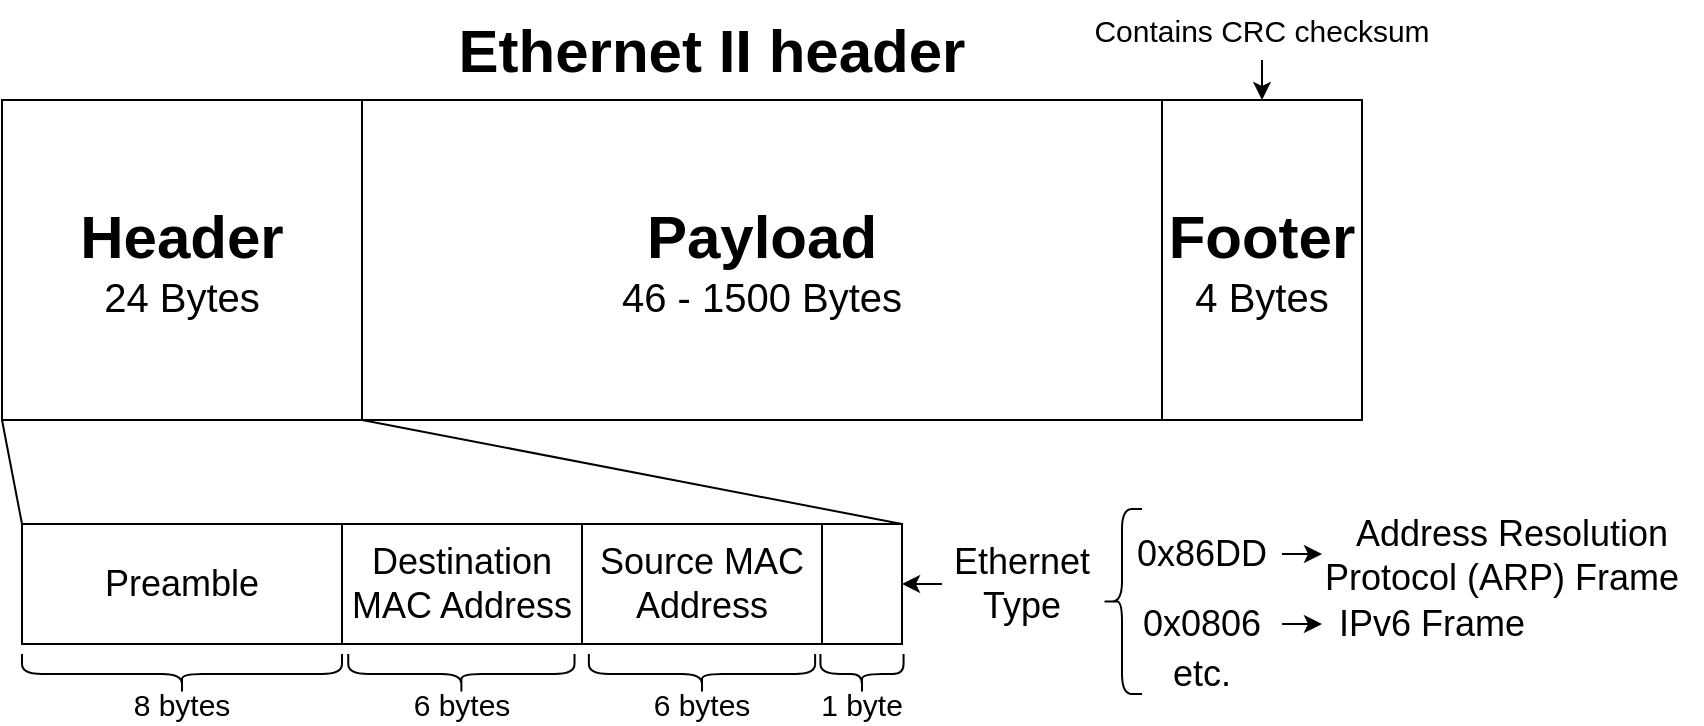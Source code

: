 <mxfile version="13.9.9" type="device"><diagram id="VI4CnputPfJcqKYssm9f" name="Page-1"><mxGraphModel dx="1747" dy="966" grid="1" gridSize="10" guides="1" tooltips="1" connect="1" arrows="1" fold="1" page="1" pageScale="1" pageWidth="850" pageHeight="1100" math="0" shadow="0"><root><mxCell id="0"/><mxCell id="1" parent="0"/><mxCell id="fRtrBZ5U05ncwxFde9_W-2" value="&lt;font style=&quot;font-size: 30px&quot;&gt;&lt;b&gt;Header&lt;/b&gt;&lt;/font&gt;&lt;br style=&quot;font-size: 20px&quot;&gt;24 Bytes" style="rounded=0;whiteSpace=wrap;html=1;fontSize=20;" vertex="1" parent="1"><mxGeometry x="20" y="320" width="180" height="160" as="geometry"/></mxCell><mxCell id="fRtrBZ5U05ncwxFde9_W-3" value="&lt;font style=&quot;font-size: 30px&quot;&gt;&lt;b&gt;Footer&lt;/b&gt;&lt;/font&gt;&lt;br style=&quot;font-size: 20px&quot;&gt;4 Bytes" style="rounded=0;whiteSpace=wrap;html=1;fontSize=20;" vertex="1" parent="1"><mxGeometry x="600" y="320" width="100" height="160" as="geometry"/></mxCell><mxCell id="fRtrBZ5U05ncwxFde9_W-4" value="&lt;font style=&quot;font-size: 30px&quot;&gt;&lt;b&gt;Payload&lt;/b&gt;&lt;br&gt;&lt;/font&gt;46 - 1500 Bytes" style="rounded=0;whiteSpace=wrap;html=1;fontSize=20;" vertex="1" parent="1"><mxGeometry x="200" y="320" width="400" height="160" as="geometry"/></mxCell><mxCell id="fRtrBZ5U05ncwxFde9_W-5" value="Preamble" style="rounded=0;whiteSpace=wrap;html=1;fontSize=18;" vertex="1" parent="1"><mxGeometry x="30" y="532" width="160" height="60" as="geometry"/></mxCell><mxCell id="fRtrBZ5U05ncwxFde9_W-6" value="Destination MAC Address" style="rounded=0;whiteSpace=wrap;html=1;fontSize=18;" vertex="1" parent="1"><mxGeometry x="190" y="532" width="120" height="60" as="geometry"/></mxCell><mxCell id="fRtrBZ5U05ncwxFde9_W-9" value="Source MAC Address" style="rounded=0;whiteSpace=wrap;html=1;fontSize=18;" vertex="1" parent="1"><mxGeometry x="310" y="532" width="120" height="60" as="geometry"/></mxCell><mxCell id="fRtrBZ5U05ncwxFde9_W-10" value="" style="rounded=0;whiteSpace=wrap;html=1;fontSize=20;" vertex="1" parent="1"><mxGeometry x="430" y="532" width="40" height="60" as="geometry"/></mxCell><mxCell id="fRtrBZ5U05ncwxFde9_W-12" style="edgeStyle=orthogonalEdgeStyle;rounded=0;orthogonalLoop=1;jettySize=auto;html=1;exitX=0;exitY=0.5;exitDx=0;exitDy=0;entryX=1;entryY=0.5;entryDx=0;entryDy=0;fontSize=20;" edge="1" parent="1" source="fRtrBZ5U05ncwxFde9_W-11" target="fRtrBZ5U05ncwxFde9_W-10"><mxGeometry relative="1" as="geometry"/></mxCell><mxCell id="fRtrBZ5U05ncwxFde9_W-11" value="Ethernet Type" style="text;html=1;strokeColor=none;fillColor=none;align=center;verticalAlign=middle;whiteSpace=wrap;rounded=0;fontSize=18;" vertex="1" parent="1"><mxGeometry x="490" y="542" width="80" height="40" as="geometry"/></mxCell><mxCell id="fRtrBZ5U05ncwxFde9_W-13" value="" style="endArrow=none;html=1;fontSize=20;entryX=0;entryY=1;entryDx=0;entryDy=0;exitX=0;exitY=0;exitDx=0;exitDy=0;" edge="1" parent="1" source="fRtrBZ5U05ncwxFde9_W-5" target="fRtrBZ5U05ncwxFde9_W-2"><mxGeometry width="50" height="50" relative="1" as="geometry"><mxPoint x="-20" y="560" as="sourcePoint"/><mxPoint x="30" y="510" as="targetPoint"/></mxGeometry></mxCell><mxCell id="fRtrBZ5U05ncwxFde9_W-14" value="" style="endArrow=none;html=1;fontSize=20;entryX=1;entryY=1;entryDx=0;entryDy=0;exitX=1;exitY=0;exitDx=0;exitDy=0;" edge="1" parent="1" source="fRtrBZ5U05ncwxFde9_W-10" target="fRtrBZ5U05ncwxFde9_W-2"><mxGeometry width="50" height="50" relative="1" as="geometry"><mxPoint x="90" y="560" as="sourcePoint"/><mxPoint x="90" y="490" as="targetPoint"/></mxGeometry></mxCell><mxCell id="fRtrBZ5U05ncwxFde9_W-15" value="8 bytes" style="text;html=1;strokeColor=none;fillColor=none;align=center;verticalAlign=middle;whiteSpace=wrap;rounded=0;fontSize=15;" vertex="1" parent="1"><mxGeometry x="65" y="612" width="90" height="20" as="geometry"/></mxCell><mxCell id="fRtrBZ5U05ncwxFde9_W-16" value="" style="shape=curlyBracket;whiteSpace=wrap;html=1;rounded=1;fontSize=15;rotation=-90;" vertex="1" parent="1"><mxGeometry x="100" y="527" width="20" height="160" as="geometry"/></mxCell><mxCell id="fRtrBZ5U05ncwxFde9_W-17" value="" style="shape=curlyBracket;whiteSpace=wrap;html=1;rounded=1;fontSize=15;rotation=-90;" vertex="1" parent="1"><mxGeometry x="239.69" y="550.44" width="20" height="113.13" as="geometry"/></mxCell><mxCell id="fRtrBZ5U05ncwxFde9_W-18" value="6 bytes" style="text;html=1;strokeColor=none;fillColor=none;align=center;verticalAlign=middle;whiteSpace=wrap;rounded=0;fontSize=15;" vertex="1" parent="1"><mxGeometry x="205" y="612" width="90" height="20" as="geometry"/></mxCell><mxCell id="fRtrBZ5U05ncwxFde9_W-19" value="6 bytes" style="text;html=1;strokeColor=none;fillColor=none;align=center;verticalAlign=middle;whiteSpace=wrap;rounded=0;fontSize=15;" vertex="1" parent="1"><mxGeometry x="325" y="612" width="90" height="20" as="geometry"/></mxCell><mxCell id="fRtrBZ5U05ncwxFde9_W-21" value="" style="shape=curlyBracket;whiteSpace=wrap;html=1;rounded=1;fontSize=15;rotation=-90;" vertex="1" parent="1"><mxGeometry x="360" y="550.44" width="20" height="113.13" as="geometry"/></mxCell><mxCell id="fRtrBZ5U05ncwxFde9_W-22" value="" style="shape=curlyBracket;whiteSpace=wrap;html=1;rounded=1;fontSize=15;rotation=-90;" vertex="1" parent="1"><mxGeometry x="440" y="586.23" width="20" height="41.56" as="geometry"/></mxCell><mxCell id="fRtrBZ5U05ncwxFde9_W-23" value="1 byte" style="text;html=1;strokeColor=none;fillColor=none;align=center;verticalAlign=middle;whiteSpace=wrap;rounded=0;fontSize=15;" vertex="1" parent="1"><mxGeometry x="405" y="612" width="90" height="20" as="geometry"/></mxCell><mxCell id="fRtrBZ5U05ncwxFde9_W-26" style="edgeStyle=orthogonalEdgeStyle;rounded=0;orthogonalLoop=1;jettySize=auto;html=1;exitX=0.5;exitY=1;exitDx=0;exitDy=0;entryX=0.5;entryY=0;entryDx=0;entryDy=0;fontSize=19;" edge="1" parent="1" source="fRtrBZ5U05ncwxFde9_W-25" target="fRtrBZ5U05ncwxFde9_W-3"><mxGeometry relative="1" as="geometry"/></mxCell><mxCell id="fRtrBZ5U05ncwxFde9_W-25" value="Contains CRC checksum" style="text;html=1;strokeColor=none;fillColor=none;align=center;verticalAlign=middle;whiteSpace=wrap;rounded=0;fontSize=15;" vertex="1" parent="1"><mxGeometry x="560" y="270" width="180" height="30" as="geometry"/></mxCell><mxCell id="fRtrBZ5U05ncwxFde9_W-36" style="edgeStyle=orthogonalEdgeStyle;rounded=0;orthogonalLoop=1;jettySize=auto;html=1;exitX=1;exitY=0.5;exitDx=0;exitDy=0;entryX=0;entryY=0.5;entryDx=0;entryDy=0;fontSize=18;" edge="1" parent="1" source="fRtrBZ5U05ncwxFde9_W-27" target="fRtrBZ5U05ncwxFde9_W-30"><mxGeometry relative="1" as="geometry"/></mxCell><mxCell id="fRtrBZ5U05ncwxFde9_W-27" value="0x86DD" style="text;html=1;strokeColor=none;fillColor=none;align=center;verticalAlign=middle;whiteSpace=wrap;rounded=0;fontSize=18;" vertex="1" parent="1"><mxGeometry x="580" y="537" width="80" height="20" as="geometry"/></mxCell><mxCell id="fRtrBZ5U05ncwxFde9_W-35" style="edgeStyle=orthogonalEdgeStyle;rounded=0;orthogonalLoop=1;jettySize=auto;html=1;exitX=1;exitY=0.5;exitDx=0;exitDy=0;entryX=0;entryY=0.5;entryDx=0;entryDy=0;fontSize=18;" edge="1" parent="1" source="fRtrBZ5U05ncwxFde9_W-28" target="fRtrBZ5U05ncwxFde9_W-33"><mxGeometry relative="1" as="geometry"/></mxCell><mxCell id="fRtrBZ5U05ncwxFde9_W-28" value="0x0806" style="text;html=1;strokeColor=none;fillColor=none;align=center;verticalAlign=middle;whiteSpace=wrap;rounded=0;fontSize=18;" vertex="1" parent="1"><mxGeometry x="580" y="572" width="80" height="20" as="geometry"/></mxCell><mxCell id="fRtrBZ5U05ncwxFde9_W-30" value="Address Resolution Protocol (ARP) Frame&amp;nbsp;&amp;nbsp;" style="text;html=1;strokeColor=none;fillColor=none;align=center;verticalAlign=middle;whiteSpace=wrap;rounded=0;fontSize=18;" vertex="1" parent="1"><mxGeometry x="680" y="520" width="190" height="55" as="geometry"/></mxCell><mxCell id="fRtrBZ5U05ncwxFde9_W-33" value="IPv6 Frame" style="text;html=1;strokeColor=none;fillColor=none;align=center;verticalAlign=middle;whiteSpace=wrap;rounded=0;fontSize=18;" vertex="1" parent="1"><mxGeometry x="680" y="572" width="110" height="20" as="geometry"/></mxCell><mxCell id="fRtrBZ5U05ncwxFde9_W-38" value="" style="shape=curlyBracket;whiteSpace=wrap;html=1;rounded=1;fontSize=18;" vertex="1" parent="1"><mxGeometry x="570" y="524.5" width="20" height="92.5" as="geometry"/></mxCell><mxCell id="fRtrBZ5U05ncwxFde9_W-39" value="Ethernet II header" style="text;html=1;strokeColor=none;fillColor=none;align=center;verticalAlign=middle;whiteSpace=wrap;rounded=0;fontSize=30;fontStyle=1" vertex="1" parent="1"><mxGeometry x="200" y="280" width="350" height="30" as="geometry"/></mxCell><mxCell id="fRtrBZ5U05ncwxFde9_W-40" value="etc." style="text;html=1;strokeColor=none;fillColor=none;align=center;verticalAlign=middle;whiteSpace=wrap;rounded=0;fontSize=18;" vertex="1" parent="1"><mxGeometry x="580" y="597.01" width="80" height="20" as="geometry"/></mxCell></root></mxGraphModel></diagram></mxfile>